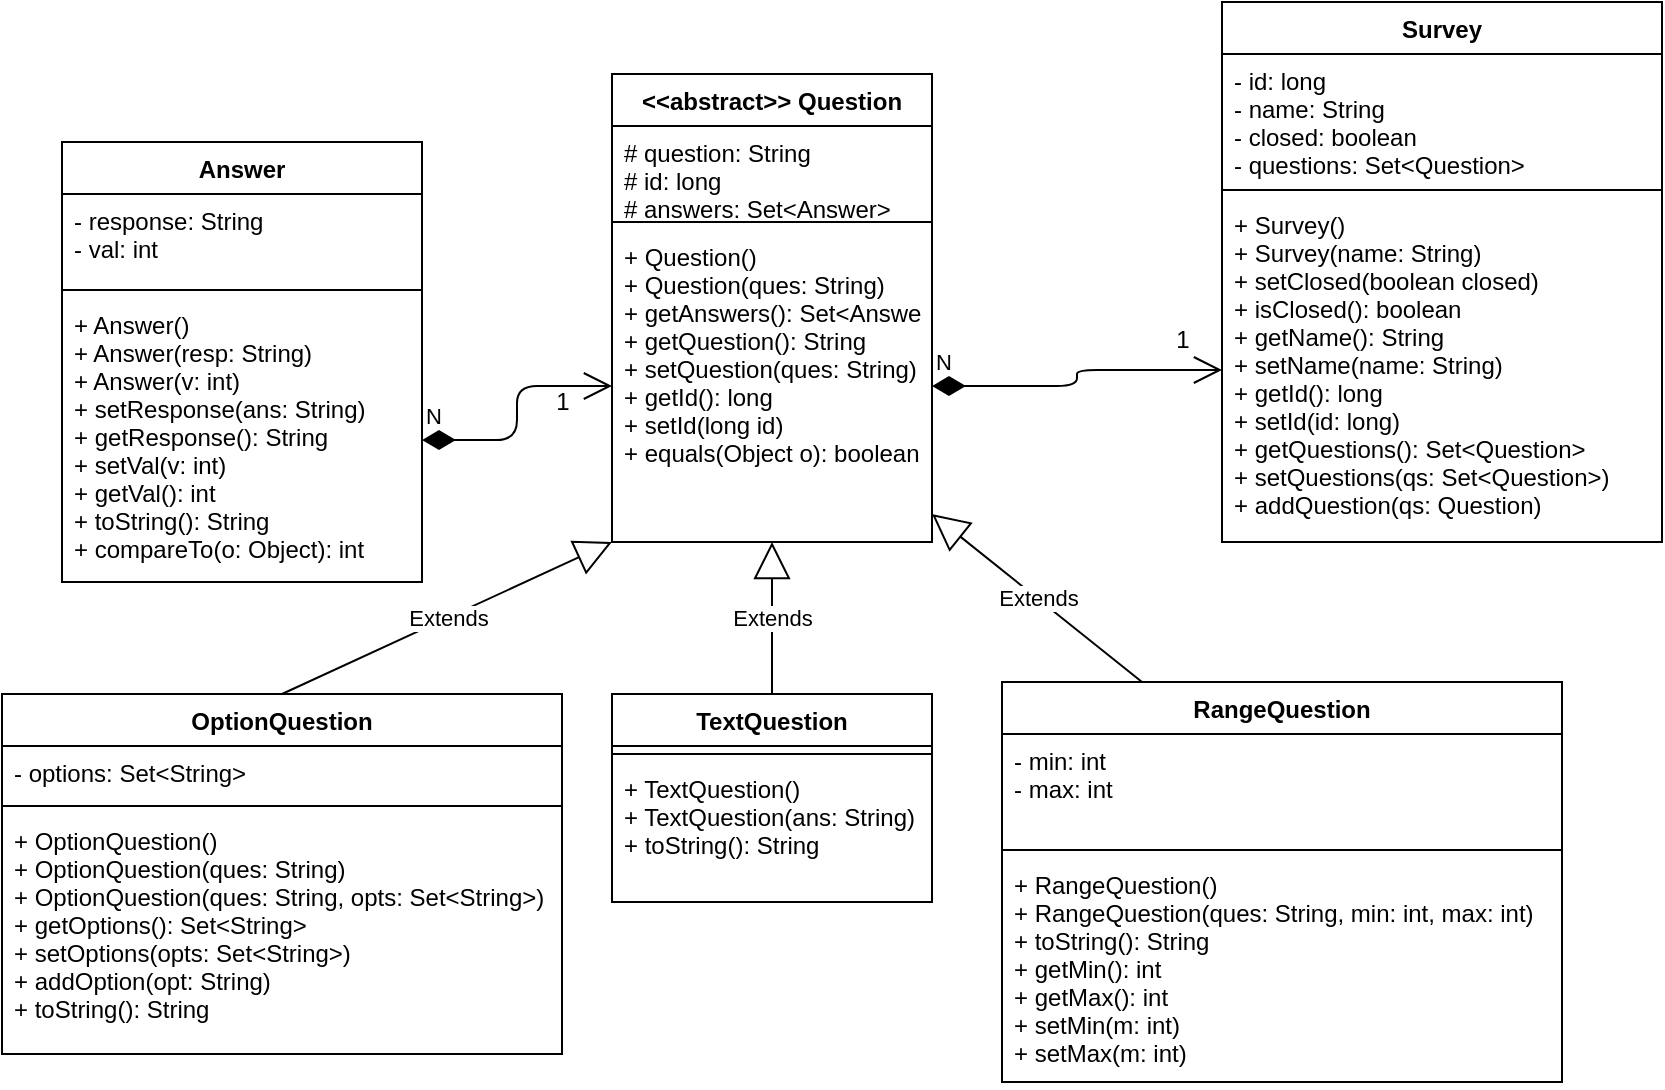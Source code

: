<mxfile version="12.8.5" type="device"><diagram id="P9JHT1L8HUMbI5LIfDUt" name="Page-1"><mxGraphModel dx="1758" dy="514" grid="1" gridSize="10" guides="1" tooltips="1" connect="1" arrows="1" fold="1" page="1" pageScale="1" pageWidth="850" pageHeight="1100" math="0" shadow="0"><root><mxCell id="0"/><mxCell id="1" parent="0"/><mxCell id="W_-J-p1eaOUHchFhhotB-1" value="Survey" style="swimlane;fontStyle=1;align=center;verticalAlign=top;childLayout=stackLayout;horizontal=1;startSize=26;horizontalStack=0;resizeParent=1;resizeParentMax=0;resizeLast=0;collapsible=1;marginBottom=0;" parent="1" vertex="1"><mxGeometry x="570" y="20" width="220" height="270" as="geometry"/></mxCell><mxCell id="W_-J-p1eaOUHchFhhotB-2" value="- id: long&#xA;- name: String&#xA;- closed: boolean&#xA;- questions: Set&lt;Question&gt;&#xA;" style="text;strokeColor=none;fillColor=none;align=left;verticalAlign=top;spacingLeft=4;spacingRight=4;overflow=hidden;rotatable=0;points=[[0,0.5],[1,0.5]];portConstraint=eastwest;" parent="W_-J-p1eaOUHchFhhotB-1" vertex="1"><mxGeometry y="26" width="220" height="64" as="geometry"/></mxCell><mxCell id="W_-J-p1eaOUHchFhhotB-3" value="" style="line;strokeWidth=1;fillColor=none;align=left;verticalAlign=middle;spacingTop=-1;spacingLeft=3;spacingRight=3;rotatable=0;labelPosition=right;points=[];portConstraint=eastwest;" parent="W_-J-p1eaOUHchFhhotB-1" vertex="1"><mxGeometry y="90" width="220" height="8" as="geometry"/></mxCell><mxCell id="W_-J-p1eaOUHchFhhotB-4" value="+ Survey()&#xA;+ Survey(name: String)&#xA;+ setClosed(boolean closed)&#xA;+ isClosed(): boolean&#xA;+ getName(): String&#xA;+ setName(name: String)&#xA;+ getId(): long&#xA;+ setId(id: long)&#xA;+ getQuestions(): Set&lt;Question&gt;&#xA;+ setQuestions(qs: Set&lt;Question&gt;)&#xA;+ addQuestion(qs: Question)&#xA;" style="text;strokeColor=none;fillColor=none;align=left;verticalAlign=top;spacingLeft=4;spacingRight=4;overflow=hidden;rotatable=0;points=[[0,0.5],[1,0.5]];portConstraint=eastwest;" parent="W_-J-p1eaOUHchFhhotB-1" vertex="1"><mxGeometry y="98" width="220" height="172" as="geometry"/></mxCell><mxCell id="W_-J-p1eaOUHchFhhotB-9" value="TextQuestion" style="swimlane;fontStyle=1;align=center;verticalAlign=top;childLayout=stackLayout;horizontal=1;startSize=26;horizontalStack=0;resizeParent=1;resizeParentMax=0;resizeLast=0;collapsible=1;marginBottom=0;" parent="1" vertex="1"><mxGeometry x="265" y="366" width="160" height="104" as="geometry"/></mxCell><mxCell id="W_-J-p1eaOUHchFhhotB-11" value="" style="line;strokeWidth=1;fillColor=none;align=left;verticalAlign=middle;spacingTop=-1;spacingLeft=3;spacingRight=3;rotatable=0;labelPosition=right;points=[];portConstraint=eastwest;" parent="W_-J-p1eaOUHchFhhotB-9" vertex="1"><mxGeometry y="26" width="160" height="8" as="geometry"/></mxCell><mxCell id="W_-J-p1eaOUHchFhhotB-12" value="+ TextQuestion()&#xA;+ TextQuestion(ans: String)&#xA;+ toString(): String&#xA;&#xA;" style="text;strokeColor=none;fillColor=none;align=left;verticalAlign=top;spacingLeft=4;spacingRight=4;overflow=hidden;rotatable=0;points=[[0,0.5],[1,0.5]];portConstraint=eastwest;" parent="W_-J-p1eaOUHchFhhotB-9" vertex="1"><mxGeometry y="34" width="160" height="70" as="geometry"/></mxCell><mxCell id="W_-J-p1eaOUHchFhhotB-13" value="RangeQuestion" style="swimlane;fontStyle=1;align=center;verticalAlign=top;childLayout=stackLayout;horizontal=1;startSize=26;horizontalStack=0;resizeParent=1;resizeParentMax=0;resizeLast=0;collapsible=1;marginBottom=0;" parent="1" vertex="1"><mxGeometry x="460" y="360" width="280" height="200" as="geometry"/></mxCell><mxCell id="W_-J-p1eaOUHchFhhotB-14" value="- min: int&#xA;- max: int&#xA;" style="text;strokeColor=none;fillColor=none;align=left;verticalAlign=top;spacingLeft=4;spacingRight=4;overflow=hidden;rotatable=0;points=[[0,0.5],[1,0.5]];portConstraint=eastwest;" parent="W_-J-p1eaOUHchFhhotB-13" vertex="1"><mxGeometry y="26" width="280" height="54" as="geometry"/></mxCell><mxCell id="W_-J-p1eaOUHchFhhotB-15" value="" style="line;strokeWidth=1;fillColor=none;align=left;verticalAlign=middle;spacingTop=-1;spacingLeft=3;spacingRight=3;rotatable=0;labelPosition=right;points=[];portConstraint=eastwest;" parent="W_-J-p1eaOUHchFhhotB-13" vertex="1"><mxGeometry y="80" width="280" height="8" as="geometry"/></mxCell><mxCell id="W_-J-p1eaOUHchFhhotB-16" value="+ RangeQuestion()&#xA;+ RangeQuestion(ques: String, min: int, max: int)&#xA;+ toString(): String&#xA;+ getMin(): int&#xA;+ getMax(): int&#xA;+ setMin(m: int)&#xA;+ setMax(m: int)&#xA;" style="text;strokeColor=none;fillColor=none;align=left;verticalAlign=top;spacingLeft=4;spacingRight=4;overflow=hidden;rotatable=0;points=[[0,0.5],[1,0.5]];portConstraint=eastwest;" parent="W_-J-p1eaOUHchFhhotB-13" vertex="1"><mxGeometry y="88" width="280" height="112" as="geometry"/></mxCell><mxCell id="W_-J-p1eaOUHchFhhotB-17" value="OptionQuestion" style="swimlane;fontStyle=1;align=center;verticalAlign=top;childLayout=stackLayout;horizontal=1;startSize=26;horizontalStack=0;resizeParent=1;resizeParentMax=0;resizeLast=0;collapsible=1;marginBottom=0;" parent="1" vertex="1"><mxGeometry x="-40" y="366" width="280" height="180" as="geometry"/></mxCell><mxCell id="W_-J-p1eaOUHchFhhotB-18" value="- options: Set&lt;String&gt;" style="text;strokeColor=none;fillColor=none;align=left;verticalAlign=top;spacingLeft=4;spacingRight=4;overflow=hidden;rotatable=0;points=[[0,0.5],[1,0.5]];portConstraint=eastwest;" parent="W_-J-p1eaOUHchFhhotB-17" vertex="1"><mxGeometry y="26" width="280" height="26" as="geometry"/></mxCell><mxCell id="W_-J-p1eaOUHchFhhotB-19" value="" style="line;strokeWidth=1;fillColor=none;align=left;verticalAlign=middle;spacingTop=-1;spacingLeft=3;spacingRight=3;rotatable=0;labelPosition=right;points=[];portConstraint=eastwest;" parent="W_-J-p1eaOUHchFhhotB-17" vertex="1"><mxGeometry y="52" width="280" height="8" as="geometry"/></mxCell><mxCell id="W_-J-p1eaOUHchFhhotB-20" value="+ OptionQuestion()&#xA;+ OptionQuestion(ques: String)&#xA;+ OptionQuestion(ques: String, opts: Set&lt;String&gt;)&#xA;+ getOptions(): Set&lt;String&gt;&#xA;+ setOptions(opts: Set&lt;String&gt;)&#xA;+ addOption(opt: String)&#xA;+ toString(): String&#xA;&#xA;" style="text;strokeColor=none;fillColor=none;align=left;verticalAlign=top;spacingLeft=4;spacingRight=4;overflow=hidden;rotatable=0;points=[[0,0.5],[1,0.5]];portConstraint=eastwest;" parent="W_-J-p1eaOUHchFhhotB-17" vertex="1"><mxGeometry y="60" width="280" height="120" as="geometry"/></mxCell><mxCell id="W_-J-p1eaOUHchFhhotB-22" value="Extends" style="endArrow=block;endSize=16;endFill=0;html=1;exitX=0.5;exitY=0;exitDx=0;exitDy=0;entryX=0;entryY=1;entryDx=0;entryDy=0;" parent="1" source="W_-J-p1eaOUHchFhhotB-17" target="W_-J-p1eaOUHchFhhotB-5" edge="1"><mxGeometry width="160" relative="1" as="geometry"><mxPoint x="380" y="310" as="sourcePoint"/><mxPoint x="540" y="310" as="targetPoint"/></mxGeometry></mxCell><mxCell id="W_-J-p1eaOUHchFhhotB-23" value="Extends" style="endArrow=block;endSize=16;endFill=0;html=1;exitX=0.5;exitY=0;exitDx=0;exitDy=0;entryX=0.5;entryY=1;entryDx=0;entryDy=0;" parent="1" source="W_-J-p1eaOUHchFhhotB-9" target="W_-J-p1eaOUHchFhhotB-5" edge="1"><mxGeometry width="160" relative="1" as="geometry"><mxPoint x="160" y="376" as="sourcePoint"/><mxPoint x="275" y="288" as="targetPoint"/></mxGeometry></mxCell><mxCell id="W_-J-p1eaOUHchFhhotB-24" value="Extends" style="endArrow=block;endSize=16;endFill=0;html=1;exitX=0.25;exitY=0;exitDx=0;exitDy=0;" parent="1" source="W_-J-p1eaOUHchFhhotB-13" target="W_-J-p1eaOUHchFhhotB-8" edge="1"><mxGeometry width="160" relative="1" as="geometry"><mxPoint x="170" y="386" as="sourcePoint"/><mxPoint x="410" y="290" as="targetPoint"/></mxGeometry></mxCell><mxCell id="W_-J-p1eaOUHchFhhotB-25" value="N" style="endArrow=open;html=1;endSize=12;startArrow=diamondThin;startSize=14;startFill=1;edgeStyle=orthogonalEdgeStyle;align=left;verticalAlign=bottom;entryX=0;entryY=0.5;entryDx=0;entryDy=0;exitX=1;exitY=0.5;exitDx=0;exitDy=0;" parent="1" source="W_-J-p1eaOUHchFhhotB-8" target="W_-J-p1eaOUHchFhhotB-4" edge="1"><mxGeometry x="-1" y="3" relative="1" as="geometry"><mxPoint x="360" y="200" as="sourcePoint"/><mxPoint x="520" y="200" as="targetPoint"/></mxGeometry></mxCell><mxCell id="W_-J-p1eaOUHchFhhotB-26" value="1" style="text;html=1;align=center;verticalAlign=middle;resizable=0;points=[];autosize=1;" parent="1" vertex="1"><mxGeometry x="540" y="179" width="20" height="20" as="geometry"/></mxCell><mxCell id="a39VxyAs28UEVgewFV6m-5" value="N" style="endArrow=open;html=1;endSize=12;startArrow=diamondThin;startSize=14;startFill=1;edgeStyle=orthogonalEdgeStyle;align=left;verticalAlign=bottom;entryX=0;entryY=0.5;entryDx=0;entryDy=0;exitX=1;exitY=0.5;exitDx=0;exitDy=0;" edge="1" parent="1" source="a39VxyAs28UEVgewFV6m-4" target="W_-J-p1eaOUHchFhhotB-8"><mxGeometry x="-1" y="3" relative="1" as="geometry"><mxPoint x="190" y="199.5" as="sourcePoint"/><mxPoint x="350" y="199.5" as="targetPoint"/></mxGeometry></mxCell><mxCell id="a39VxyAs28UEVgewFV6m-6" value="1" style="text;html=1;align=center;verticalAlign=middle;resizable=0;points=[];autosize=1;" vertex="1" parent="1"><mxGeometry x="230" y="210" width="20" height="20" as="geometry"/></mxCell><mxCell id="a39VxyAs28UEVgewFV6m-1" value="Answer" style="swimlane;fontStyle=1;align=center;verticalAlign=top;childLayout=stackLayout;horizontal=1;startSize=26;horizontalStack=0;resizeParent=1;resizeParentMax=0;resizeLast=0;collapsible=1;marginBottom=0;" vertex="1" parent="1"><mxGeometry x="-10" y="90" width="180" height="220" as="geometry"/></mxCell><mxCell id="a39VxyAs28UEVgewFV6m-2" value="- response: String&#xA;- val: int&#xA;" style="text;strokeColor=none;fillColor=none;align=left;verticalAlign=top;spacingLeft=4;spacingRight=4;overflow=hidden;rotatable=0;points=[[0,0.5],[1,0.5]];portConstraint=eastwest;" vertex="1" parent="a39VxyAs28UEVgewFV6m-1"><mxGeometry y="26" width="180" height="44" as="geometry"/></mxCell><mxCell id="a39VxyAs28UEVgewFV6m-3" value="" style="line;strokeWidth=1;fillColor=none;align=left;verticalAlign=middle;spacingTop=-1;spacingLeft=3;spacingRight=3;rotatable=0;labelPosition=right;points=[];portConstraint=eastwest;" vertex="1" parent="a39VxyAs28UEVgewFV6m-1"><mxGeometry y="70" width="180" height="8" as="geometry"/></mxCell><mxCell id="a39VxyAs28UEVgewFV6m-4" value="+ Answer()&#xA;+ Answer(resp: String)&#xA;+ Answer(v: int)&#xA;+ setResponse(ans: String)&#xA;+ getResponse(): String&#xA;+ setVal(v: int)&#xA;+ getVal(): int&#xA;+ toString(): String&#xA;+ compareTo(o: Object): int&#xA;&#xA;&#xA;&#xA;&#xA;" style="text;strokeColor=none;fillColor=none;align=left;verticalAlign=top;spacingLeft=4;spacingRight=4;overflow=hidden;rotatable=0;points=[[0,0.5],[1,0.5]];portConstraint=eastwest;" vertex="1" parent="a39VxyAs28UEVgewFV6m-1"><mxGeometry y="78" width="180" height="142" as="geometry"/></mxCell><mxCell id="W_-J-p1eaOUHchFhhotB-5" value="&lt;&lt;abstract&gt;&gt; Question" style="swimlane;fontStyle=1;align=center;verticalAlign=top;childLayout=stackLayout;horizontal=1;startSize=26;horizontalStack=0;resizeParent=1;resizeParentMax=0;resizeLast=0;collapsible=1;marginBottom=0;" parent="1" vertex="1"><mxGeometry x="265" y="56" width="160" height="234" as="geometry"/></mxCell><mxCell id="W_-J-p1eaOUHchFhhotB-6" value="# question: String&#xA;# id: long&#xA;# answers: Set&lt;Answer&gt;&#xA;&#xA;" style="text;strokeColor=none;fillColor=none;align=left;verticalAlign=top;spacingLeft=4;spacingRight=4;overflow=hidden;rotatable=0;points=[[0,0.5],[1,0.5]];portConstraint=eastwest;" parent="W_-J-p1eaOUHchFhhotB-5" vertex="1"><mxGeometry y="26" width="160" height="44" as="geometry"/></mxCell><mxCell id="W_-J-p1eaOUHchFhhotB-7" value="" style="line;strokeWidth=1;fillColor=none;align=left;verticalAlign=middle;spacingTop=-1;spacingLeft=3;spacingRight=3;rotatable=0;labelPosition=right;points=[];portConstraint=eastwest;" parent="W_-J-p1eaOUHchFhhotB-5" vertex="1"><mxGeometry y="70" width="160" height="8" as="geometry"/></mxCell><mxCell id="W_-J-p1eaOUHchFhhotB-8" value="+ Question()&#xA;+ Question(ques: String)&#xA;+ getAnswers(): Set&lt;Answer&gt;+ addAnswer(ans: Answer)&#xA;+ getQuestion(): String&#xA;+ setQuestion(ques: String)&#xA;+ getId(): long&#xA;+ setId(long id)&#xA;+ equals(Object o): boolean" style="text;strokeColor=none;fillColor=none;align=left;verticalAlign=top;spacingLeft=4;spacingRight=4;overflow=hidden;rotatable=0;points=[[0,0.5],[1,0.5]];portConstraint=eastwest;" parent="W_-J-p1eaOUHchFhhotB-5" vertex="1"><mxGeometry y="78" width="160" height="156" as="geometry"/></mxCell></root></mxGraphModel></diagram></mxfile>